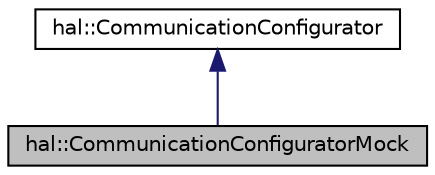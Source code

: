 digraph "hal::CommunicationConfiguratorMock"
{
 // INTERACTIVE_SVG=YES
  edge [fontname="Helvetica",fontsize="10",labelfontname="Helvetica",labelfontsize="10"];
  node [fontname="Helvetica",fontsize="10",shape=record];
  Node2 [label="hal::CommunicationConfiguratorMock",height=0.2,width=0.4,color="black", fillcolor="grey75", style="filled", fontcolor="black"];
  Node3 -> Node2 [dir="back",color="midnightblue",fontsize="10",style="solid",fontname="Helvetica"];
  Node3 [label="hal::CommunicationConfigurator",height=0.2,width=0.4,color="black", fillcolor="white", style="filled",URL="$d1/d81/classhal_1_1_communication_configurator.html"];
}

